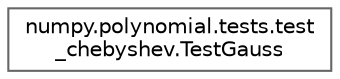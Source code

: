 digraph "Graphical Class Hierarchy"
{
 // LATEX_PDF_SIZE
  bgcolor="transparent";
  edge [fontname=Helvetica,fontsize=10,labelfontname=Helvetica,labelfontsize=10];
  node [fontname=Helvetica,fontsize=10,shape=box,height=0.2,width=0.4];
  rankdir="LR";
  Node0 [id="Node000000",label="numpy.polynomial.tests.test\l_chebyshev.TestGauss",height=0.2,width=0.4,color="grey40", fillcolor="white", style="filled",URL="$d7/d21/classnumpy_1_1polynomial_1_1tests_1_1test__chebyshev_1_1TestGauss.html",tooltip=" "];
}
